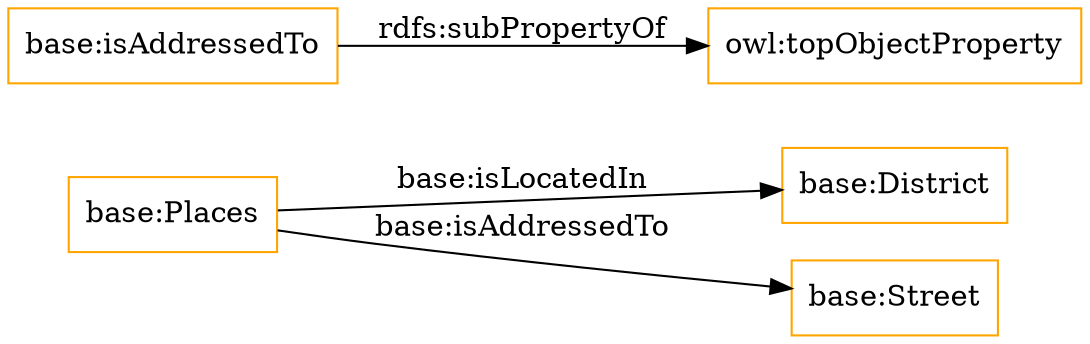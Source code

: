 digraph ar2dtool_diagram { 
rankdir=LR;
size="1501"
node [shape = rectangle, color="orange"]; "base:District" "base:Places" "base:Street" ; /*classes style*/
	"base:isAddressedTo" -> "owl:topObjectProperty" [ label = "rdfs:subPropertyOf" ];
	"base:Places" -> "base:District" [ label = "base:isLocatedIn" ];
	"base:Places" -> "base:Street" [ label = "base:isAddressedTo" ];

}
